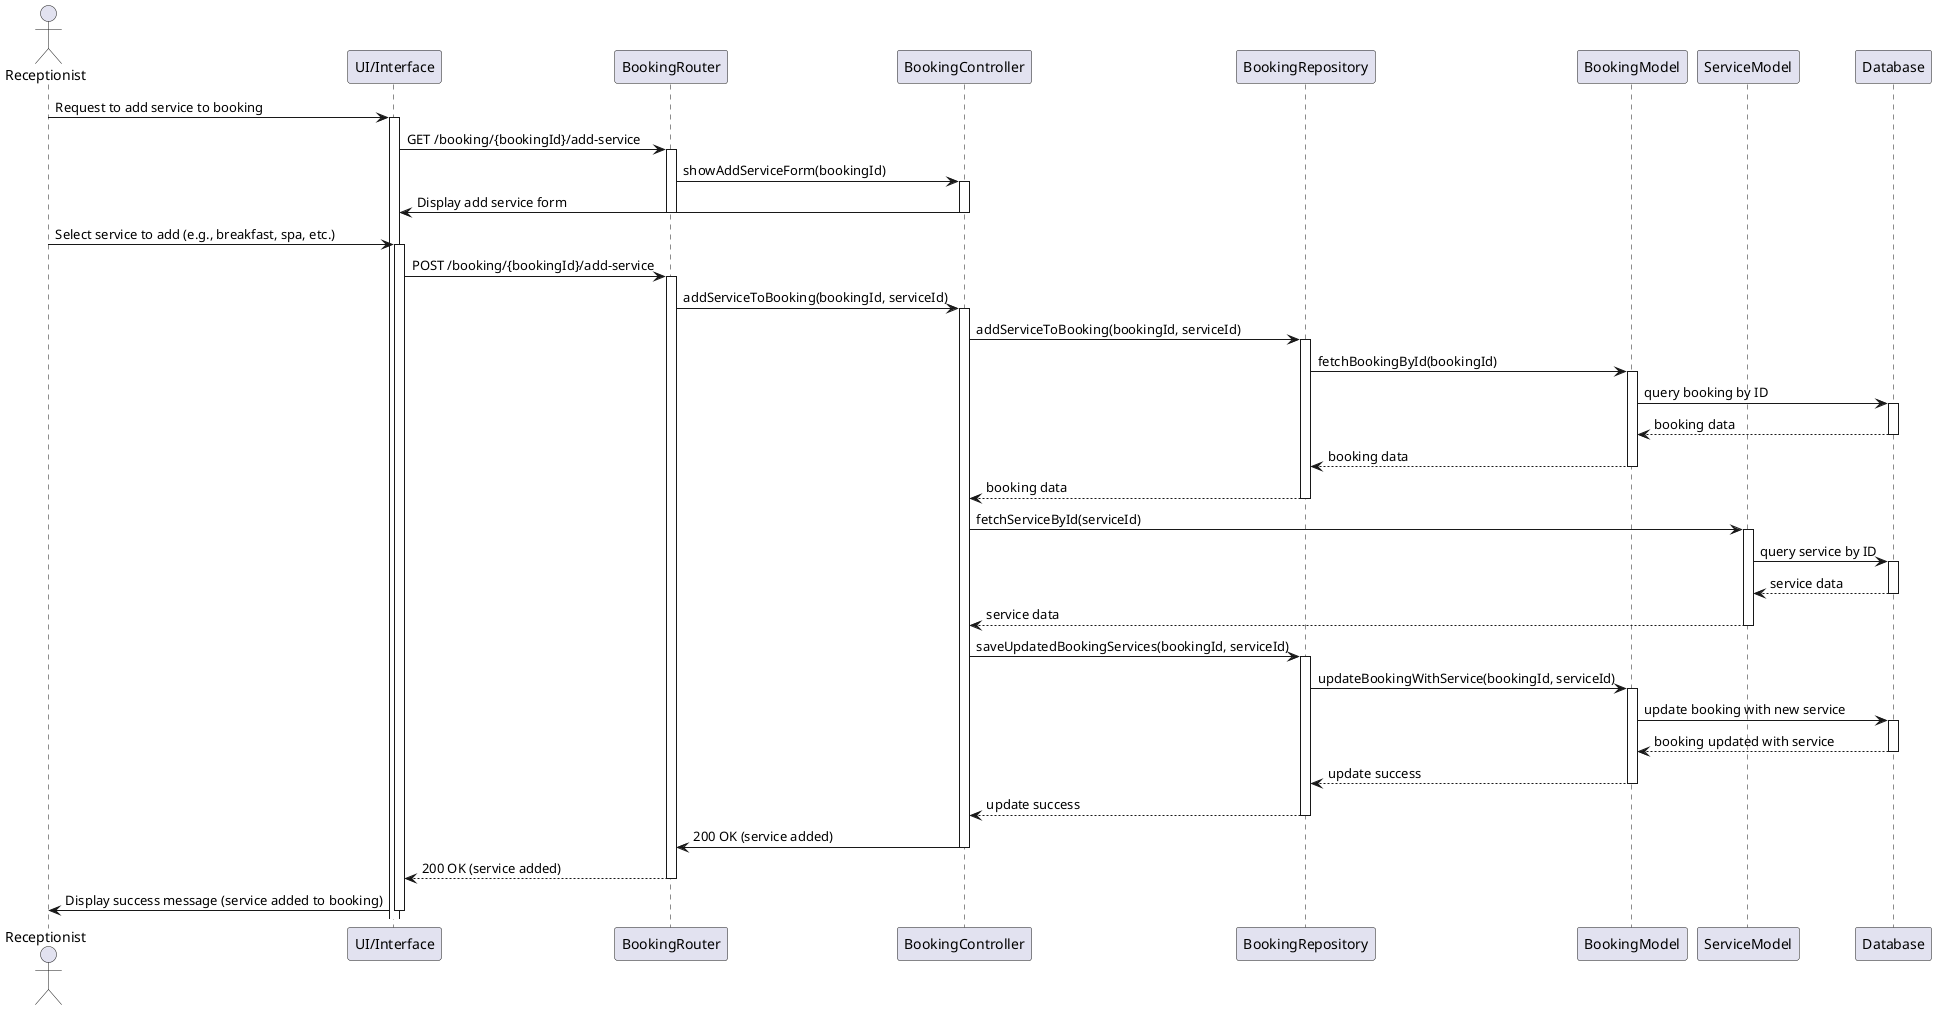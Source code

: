 @startuml
actor Receptionist
participant "UI/Interface" as UI
participant "BookingRouter" as Router
participant "BookingController" as Controller
participant "BookingRepository" as Repository
participant "BookingModel" as BookingModel
participant "ServiceModel" as ServiceModel
participant "Database" as DB

Receptionist -> UI: Request to add service to booking
activate UI
UI -> Router: GET /booking/{bookingId}/add-service
activate Router
Router -> Controller: showAddServiceForm(bookingId)
activate Controller
Controller -> UI: Display add service form
deactivate Controller
deactivate Router

Receptionist -> UI: Select service to add (e.g., breakfast, spa, etc.)
activate UI
UI -> Router: POST /booking/{bookingId}/add-service
activate Router
Router -> Controller: addServiceToBooking(bookingId, serviceId)
activate Controller
Controller -> Repository: addServiceToBooking(bookingId, serviceId)
activate Repository

Repository -> BookingModel: fetchBookingById(bookingId)
activate BookingModel
BookingModel -> DB: query booking by ID
activate DB
DB --> BookingModel: booking data
deactivate DB
BookingModel --> Repository: booking data
deactivate BookingModel
Repository --> Controller: booking data
deactivate Repository

Controller -> ServiceModel: fetchServiceById(serviceId)
activate ServiceModel
ServiceModel -> DB: query service by ID
activate DB
DB --> ServiceModel: service data
deactivate DB
ServiceModel --> Controller: service data
deactivate ServiceModel

Controller -> Repository: saveUpdatedBookingServices(bookingId, serviceId)
activate Repository
Repository -> BookingModel: updateBookingWithService(bookingId, serviceId)
activate BookingModel
BookingModel -> DB: update booking with new service
activate DB
DB --> BookingModel: booking updated with service
deactivate DB
BookingModel --> Repository: update success
deactivate BookingModel
Repository --> Controller: update success
deactivate Repository

Controller -> Router: 200 OK (service added)
deactivate Controller
Router --> UI: 200 OK (service added)
deactivate Router
UI -> Receptionist: Display success message (service added to booking)
deactivate UI
@enduml
